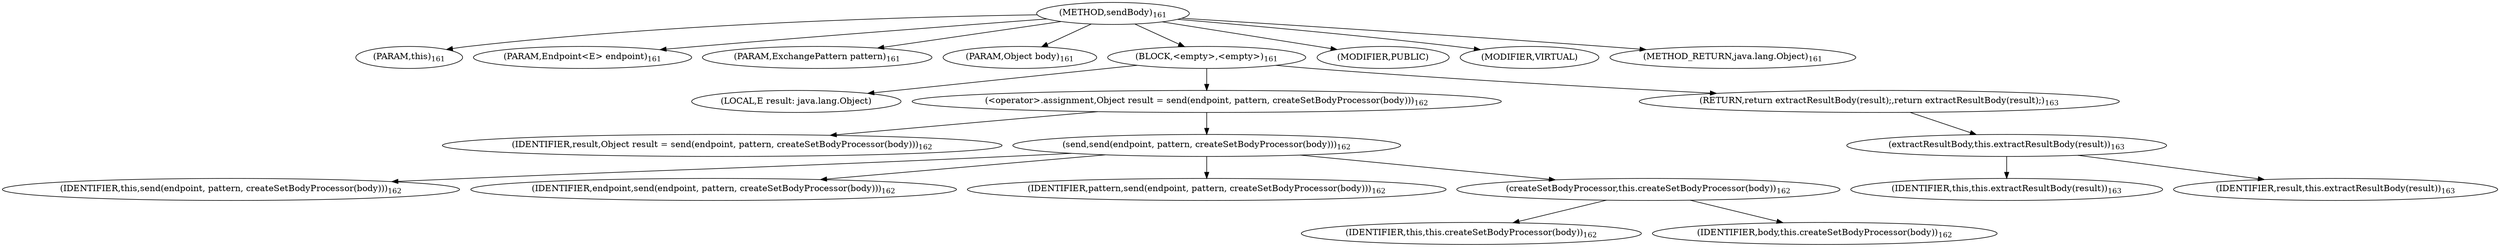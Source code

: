 digraph "sendBody" {  
"325" [label = <(METHOD,sendBody)<SUB>161</SUB>> ]
"21" [label = <(PARAM,this)<SUB>161</SUB>> ]
"326" [label = <(PARAM,Endpoint&lt;E&gt; endpoint)<SUB>161</SUB>> ]
"327" [label = <(PARAM,ExchangePattern pattern)<SUB>161</SUB>> ]
"328" [label = <(PARAM,Object body)<SUB>161</SUB>> ]
"329" [label = <(BLOCK,&lt;empty&gt;,&lt;empty&gt;)<SUB>161</SUB>> ]
"330" [label = <(LOCAL,E result: java.lang.Object)> ]
"331" [label = <(&lt;operator&gt;.assignment,Object result = send(endpoint, pattern, createSetBodyProcessor(body)))<SUB>162</SUB>> ]
"332" [label = <(IDENTIFIER,result,Object result = send(endpoint, pattern, createSetBodyProcessor(body)))<SUB>162</SUB>> ]
"333" [label = <(send,send(endpoint, pattern, createSetBodyProcessor(body)))<SUB>162</SUB>> ]
"22" [label = <(IDENTIFIER,this,send(endpoint, pattern, createSetBodyProcessor(body)))<SUB>162</SUB>> ]
"334" [label = <(IDENTIFIER,endpoint,send(endpoint, pattern, createSetBodyProcessor(body)))<SUB>162</SUB>> ]
"335" [label = <(IDENTIFIER,pattern,send(endpoint, pattern, createSetBodyProcessor(body)))<SUB>162</SUB>> ]
"336" [label = <(createSetBodyProcessor,this.createSetBodyProcessor(body))<SUB>162</SUB>> ]
"20" [label = <(IDENTIFIER,this,this.createSetBodyProcessor(body))<SUB>162</SUB>> ]
"337" [label = <(IDENTIFIER,body,this.createSetBodyProcessor(body))<SUB>162</SUB>> ]
"338" [label = <(RETURN,return extractResultBody(result);,return extractResultBody(result);)<SUB>163</SUB>> ]
"339" [label = <(extractResultBody,this.extractResultBody(result))<SUB>163</SUB>> ]
"23" [label = <(IDENTIFIER,this,this.extractResultBody(result))<SUB>163</SUB>> ]
"340" [label = <(IDENTIFIER,result,this.extractResultBody(result))<SUB>163</SUB>> ]
"341" [label = <(MODIFIER,PUBLIC)> ]
"342" [label = <(MODIFIER,VIRTUAL)> ]
"343" [label = <(METHOD_RETURN,java.lang.Object)<SUB>161</SUB>> ]
  "325" -> "21" 
  "325" -> "326" 
  "325" -> "327" 
  "325" -> "328" 
  "325" -> "329" 
  "325" -> "341" 
  "325" -> "342" 
  "325" -> "343" 
  "329" -> "330" 
  "329" -> "331" 
  "329" -> "338" 
  "331" -> "332" 
  "331" -> "333" 
  "333" -> "22" 
  "333" -> "334" 
  "333" -> "335" 
  "333" -> "336" 
  "336" -> "20" 
  "336" -> "337" 
  "338" -> "339" 
  "339" -> "23" 
  "339" -> "340" 
}
